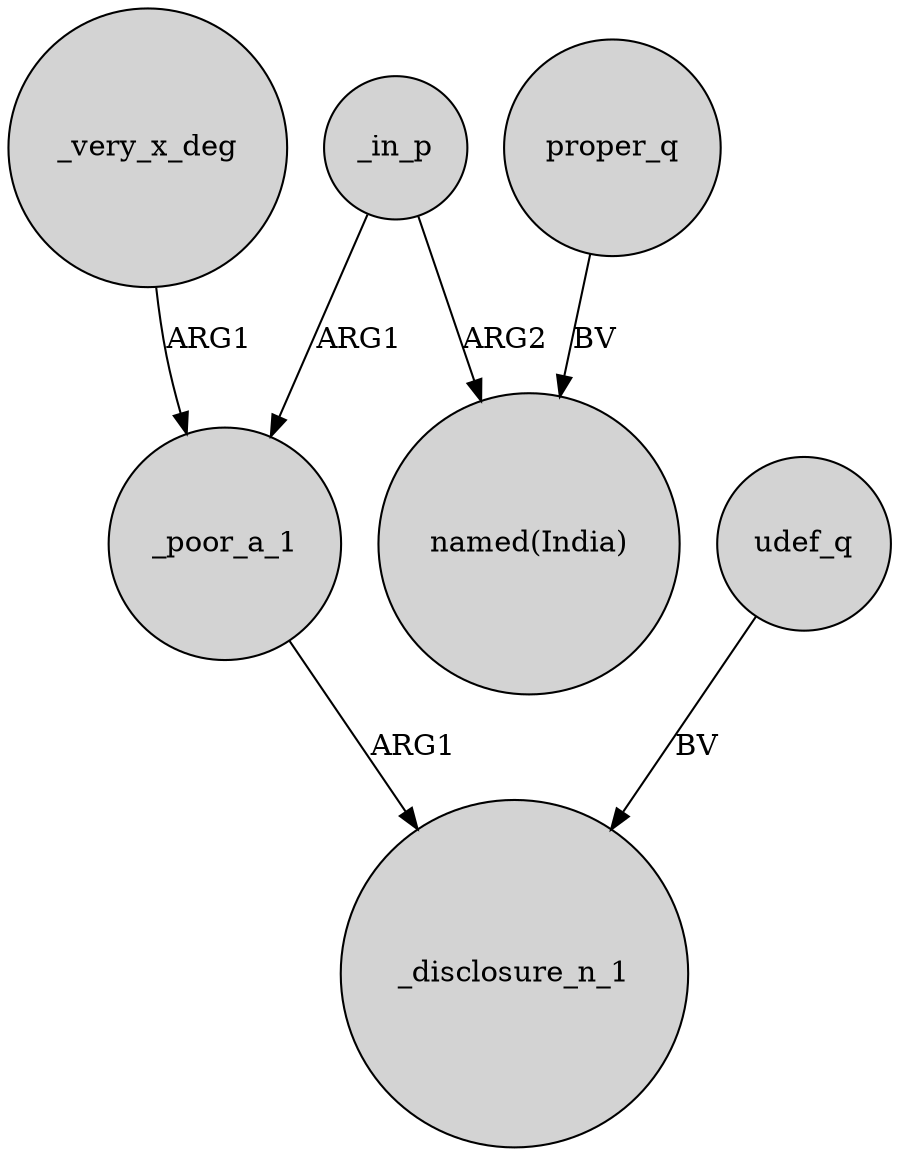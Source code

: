 digraph {
	node [shape=circle style=filled]
	_in_p -> _poor_a_1 [label=ARG1]
	_in_p -> "named(India)" [label=ARG2]
	_very_x_deg -> _poor_a_1 [label=ARG1]
	proper_q -> "named(India)" [label=BV]
	_poor_a_1 -> _disclosure_n_1 [label=ARG1]
	udef_q -> _disclosure_n_1 [label=BV]
}
